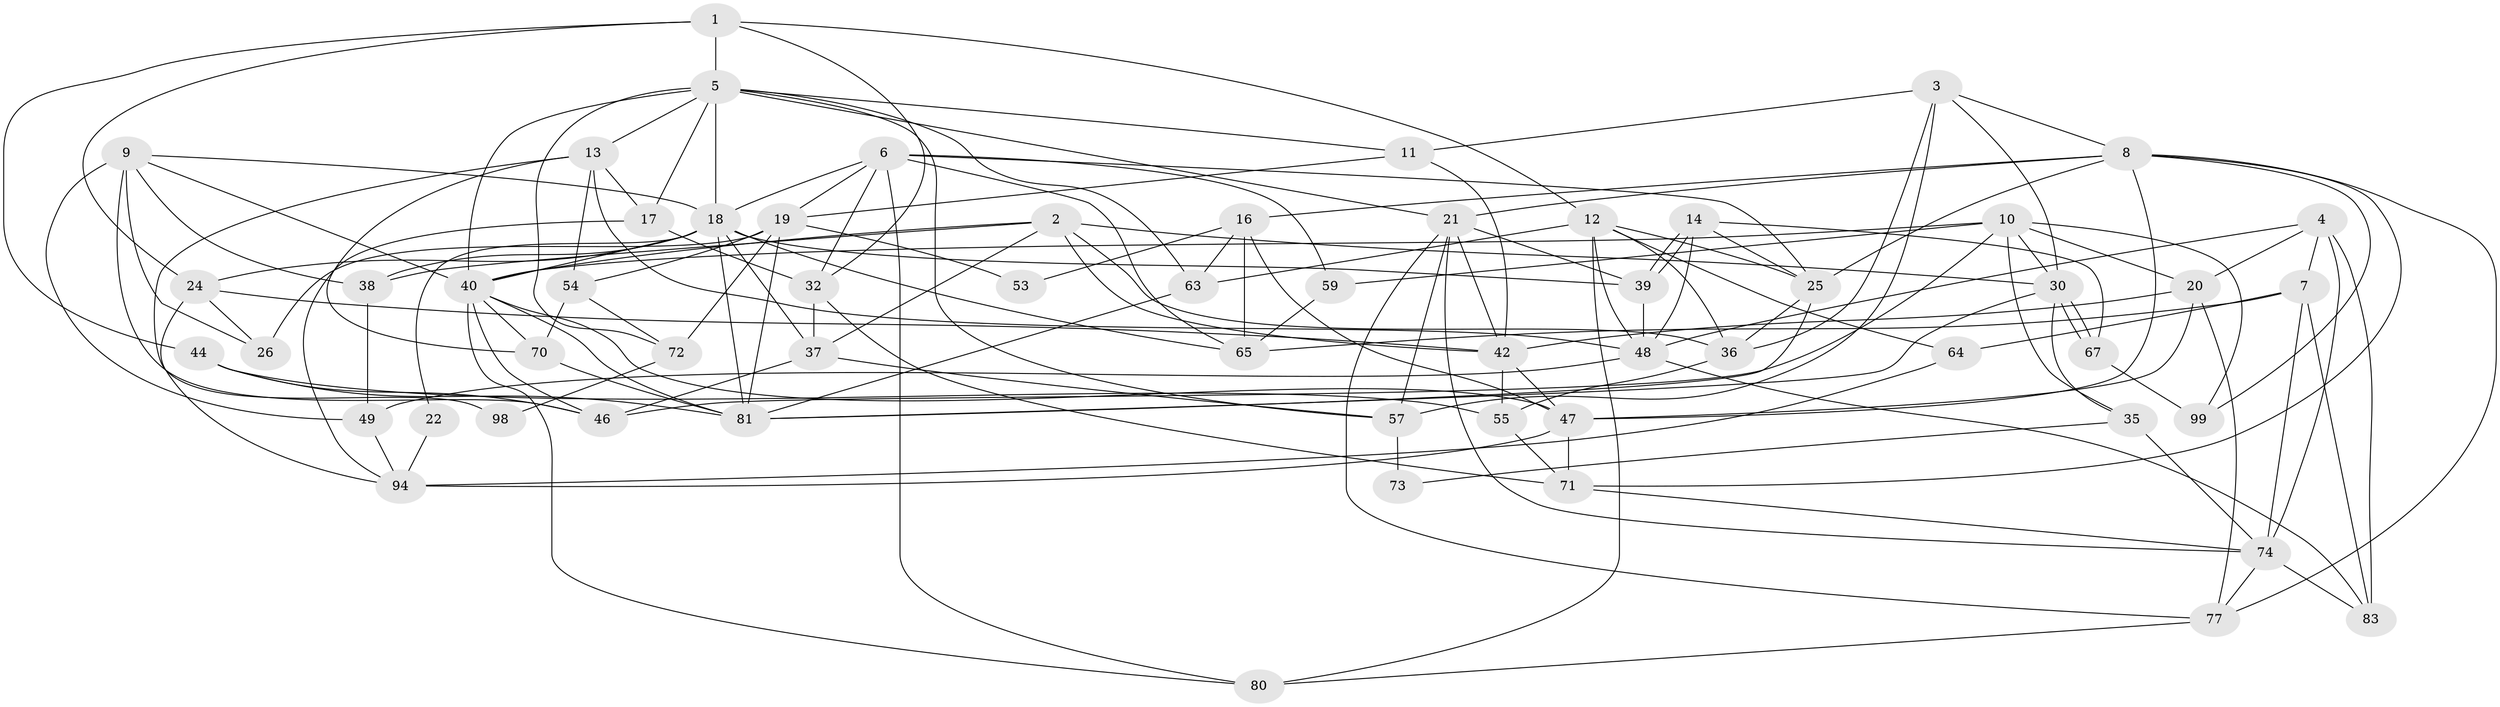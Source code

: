 // original degree distribution, {3: 0.27, 5: 0.19, 6: 0.1, 11: 0.01, 4: 0.25, 2: 0.15, 8: 0.02, 7: 0.01}
// Generated by graph-tools (version 1.1) at 2025/11/02/21/25 10:11:14]
// undirected, 59 vertices, 154 edges
graph export_dot {
graph [start="1"]
  node [color=gray90,style=filled];
  1 [super="+68"];
  2 [super="+79"];
  3 [super="+23"];
  4 [super="+33"];
  5 [super="+93"];
  6 [super="+69"];
  7 [super="+29"];
  8 [super="+15"];
  9 [super="+50"];
  10 [super="+45"];
  11 [super="+28"];
  12 [super="+31"];
  13;
  14 [super="+27"];
  16 [super="+56"];
  17 [super="+96"];
  18 [super="+51"];
  19 [super="+86"];
  20 [super="+34"];
  21 [super="+60"];
  22;
  24 [super="+91"];
  25 [super="+85"];
  26;
  30 [super="+78"];
  32 [super="+43"];
  35 [super="+75"];
  36 [super="+41"];
  37 [super="+62"];
  38 [super="+66"];
  39;
  40 [super="+92"];
  42 [super="+76"];
  44 [super="+58"];
  46;
  47 [super="+90"];
  48 [super="+52"];
  49 [super="+61"];
  53;
  54 [super="+95"];
  55 [super="+87"];
  57;
  59;
  63;
  64;
  65 [super="+97"];
  67;
  70;
  71 [super="+89"];
  72 [super="+82"];
  73;
  74 [super="+100"];
  77;
  80 [super="+88"];
  81 [super="+84"];
  83;
  94;
  98;
  99;
  1 -- 5 [weight=2];
  1 -- 32;
  1 -- 24;
  1 -- 12;
  1 -- 44;
  2 -- 36;
  2 -- 30;
  2 -- 37;
  2 -- 40;
  2 -- 42;
  2 -- 38;
  3 -- 30;
  3 -- 36;
  3 -- 8;
  3 -- 11;
  3 -- 57;
  4 -- 20;
  4 -- 48;
  4 -- 74 [weight=2];
  4 -- 7;
  4 -- 83;
  5 -- 18;
  5 -- 11;
  5 -- 13;
  5 -- 17;
  5 -- 57;
  5 -- 63;
  5 -- 40;
  5 -- 72;
  5 -- 21;
  6 -- 19;
  6 -- 59;
  6 -- 25;
  6 -- 18;
  6 -- 32;
  6 -- 65;
  6 -- 80;
  7 -- 65;
  7 -- 83;
  7 -- 64;
  7 -- 74;
  8 -- 21;
  8 -- 16;
  8 -- 77;
  8 -- 99;
  8 -- 47;
  8 -- 25;
  8 -- 71;
  9 -- 18;
  9 -- 26;
  9 -- 49;
  9 -- 40;
  9 -- 46;
  9 -- 38;
  10 -- 35;
  10 -- 99;
  10 -- 46;
  10 -- 59;
  10 -- 30 [weight=2];
  10 -- 40;
  10 -- 20;
  11 -- 42;
  11 -- 19;
  12 -- 25;
  12 -- 63;
  12 -- 80;
  12 -- 64;
  12 -- 48;
  12 -- 36;
  13 -- 17;
  13 -- 48;
  13 -- 70;
  13 -- 98;
  13 -- 54;
  14 -- 39;
  14 -- 39;
  14 -- 67;
  14 -- 25;
  14 -- 48;
  16 -- 63;
  16 -- 65;
  16 -- 53;
  16 -- 47;
  17 -- 94;
  17 -- 32;
  18 -- 39;
  18 -- 40;
  18 -- 81;
  18 -- 37;
  18 -- 38;
  18 -- 22;
  18 -- 24;
  18 -- 65;
  19 -- 53;
  19 -- 72;
  19 -- 26;
  19 -- 54;
  19 -- 81;
  20 -- 77;
  20 -- 47;
  20 -- 42;
  21 -- 77;
  21 -- 39;
  21 -- 57;
  21 -- 74;
  21 -- 42;
  22 -- 94;
  24 -- 26 [weight=2];
  24 -- 42;
  24 -- 94;
  25 -- 36;
  25 -- 81;
  30 -- 67;
  30 -- 67;
  30 -- 35;
  30 -- 81;
  32 -- 71;
  32 -- 37;
  35 -- 74;
  35 -- 73;
  36 -- 55;
  37 -- 46;
  37 -- 57;
  38 -- 49;
  39 -- 48;
  40 -- 46;
  40 -- 47;
  40 -- 70;
  40 -- 81;
  40 -- 80;
  42 -- 55;
  42 -- 47;
  44 -- 81;
  44 -- 46;
  44 -- 55;
  47 -- 71;
  47 -- 94;
  48 -- 49;
  48 -- 83;
  49 -- 94;
  54 -- 70;
  54 -- 72;
  55 -- 71;
  57 -- 73;
  59 -- 65;
  63 -- 81;
  64 -- 94;
  67 -- 99;
  70 -- 81;
  71 -- 74;
  72 -- 98;
  74 -- 83;
  74 -- 77;
  77 -- 80;
}
